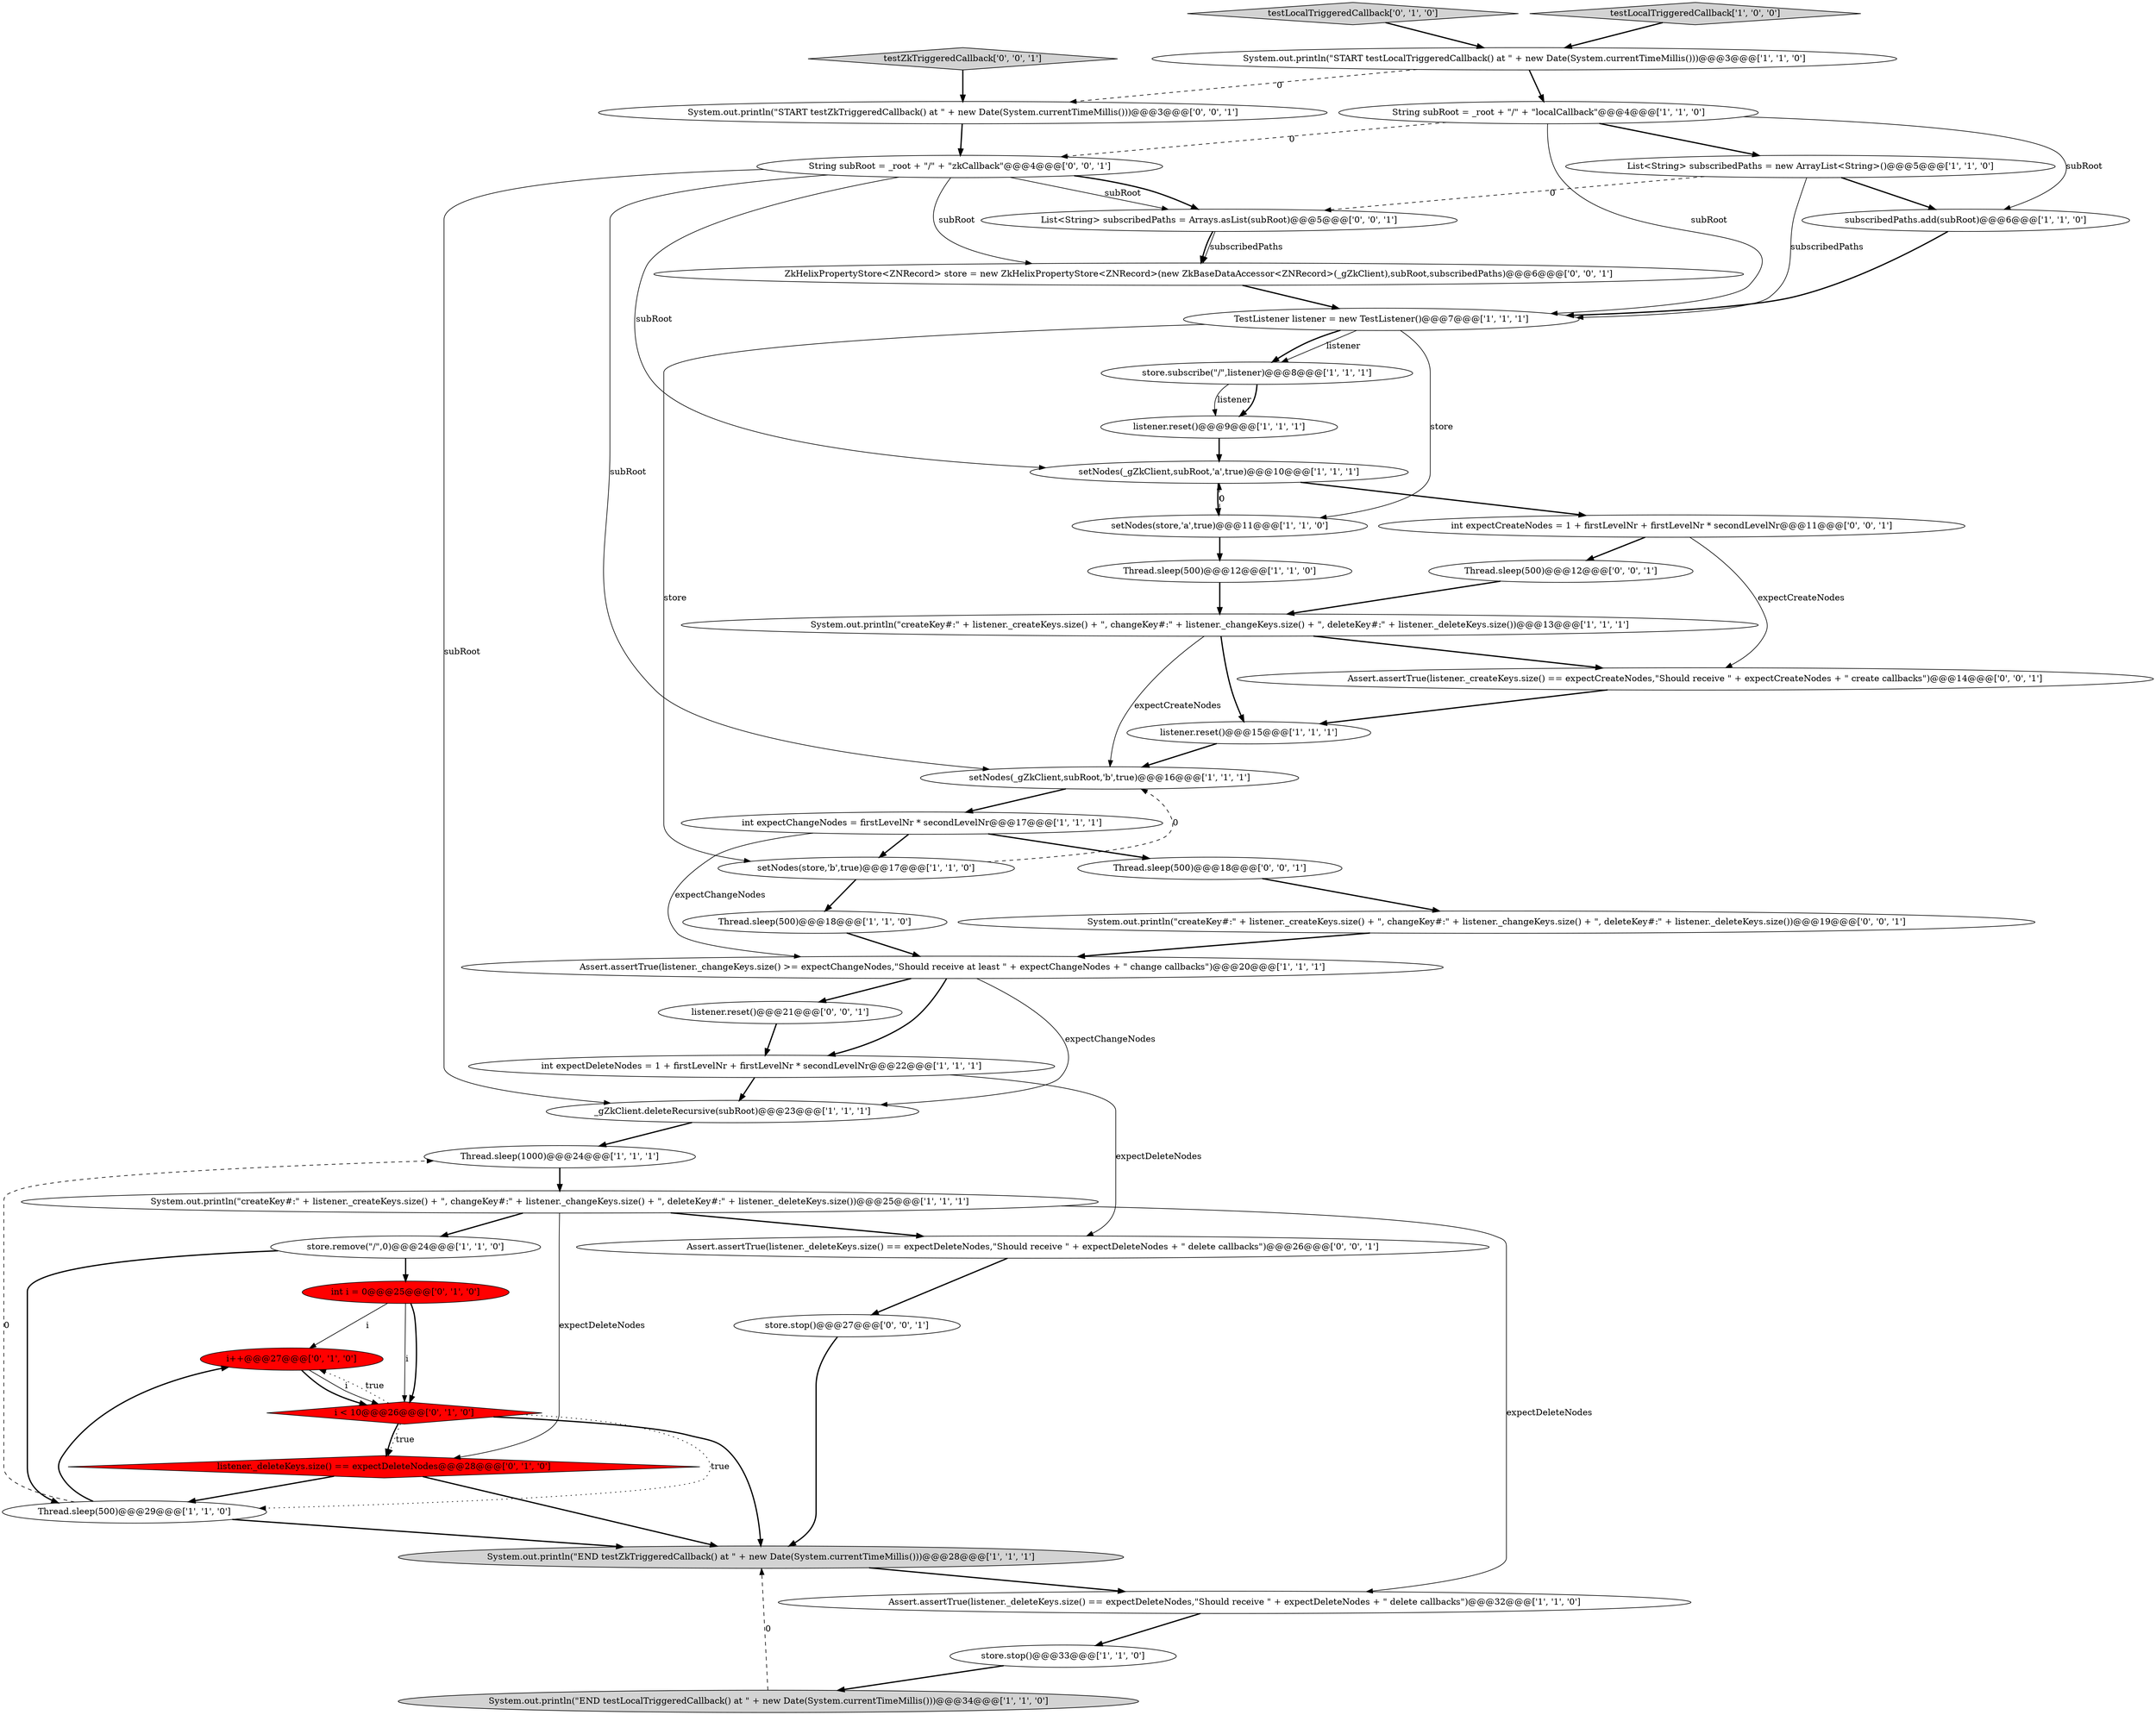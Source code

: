 digraph {
35 [style = filled, label = "int expectCreateNodes = 1 + firstLevelNr + firstLevelNr * secondLevelNr@@@11@@@['0', '0', '1']", fillcolor = white, shape = ellipse image = "AAA0AAABBB3BBB"];
30 [style = filled, label = "testLocalTriggeredCallback['0', '1', '0']", fillcolor = lightgray, shape = diamond image = "AAA0AAABBB2BBB"];
34 [style = filled, label = "testZkTriggeredCallback['0', '0', '1']", fillcolor = lightgray, shape = diamond image = "AAA0AAABBB3BBB"];
14 [style = filled, label = "Thread.sleep(1000)@@@24@@@['1', '1', '1']", fillcolor = white, shape = ellipse image = "AAA0AAABBB1BBB"];
2 [style = filled, label = "listener.reset()@@@15@@@['1', '1', '1']", fillcolor = white, shape = ellipse image = "AAA0AAABBB1BBB"];
21 [style = filled, label = "store.remove(\"/\",0)@@@24@@@['1', '1', '0']", fillcolor = white, shape = ellipse image = "AAA0AAABBB1BBB"];
28 [style = filled, label = "listener._deleteKeys.size() == expectDeleteNodes@@@28@@@['0', '1', '0']", fillcolor = red, shape = diamond image = "AAA1AAABBB2BBB"];
6 [style = filled, label = "System.out.println(\"END testLocalTriggeredCallback() at \" + new Date(System.currentTimeMillis()))@@@34@@@['1', '1', '0']", fillcolor = lightgray, shape = ellipse image = "AAA0AAABBB1BBB"];
1 [style = filled, label = "setNodes(_gZkClient,subRoot,'a',true)@@@10@@@['1', '1', '1']", fillcolor = white, shape = ellipse image = "AAA0AAABBB1BBB"];
24 [style = filled, label = "Thread.sleep(500)@@@18@@@['1', '1', '0']", fillcolor = white, shape = ellipse image = "AAA0AAABBB1BBB"];
40 [style = filled, label = "store.stop()@@@27@@@['0', '0', '1']", fillcolor = white, shape = ellipse image = "AAA0AAABBB3BBB"];
20 [style = filled, label = "System.out.println(\"createKey#:\" + listener._createKeys.size() + \", changeKey#:\" + listener._changeKeys.size() + \", deleteKey#:\" + listener._deleteKeys.size())@@@13@@@['1', '1', '1']", fillcolor = white, shape = ellipse image = "AAA0AAABBB1BBB"];
3 [style = filled, label = "listener.reset()@@@9@@@['1', '1', '1']", fillcolor = white, shape = ellipse image = "AAA0AAABBB1BBB"];
31 [style = filled, label = "int i = 0@@@25@@@['0', '1', '0']", fillcolor = red, shape = ellipse image = "AAA1AAABBB2BBB"];
25 [style = filled, label = "testLocalTriggeredCallback['1', '0', '0']", fillcolor = lightgray, shape = diamond image = "AAA0AAABBB1BBB"];
42 [style = filled, label = "listener.reset()@@@21@@@['0', '0', '1']", fillcolor = white, shape = ellipse image = "AAA0AAABBB3BBB"];
23 [style = filled, label = "store.subscribe(\"/\",listener)@@@8@@@['1', '1', '1']", fillcolor = white, shape = ellipse image = "AAA0AAABBB1BBB"];
44 [style = filled, label = "Assert.assertTrue(listener._deleteKeys.size() == expectDeleteNodes,\"Should receive \" + expectDeleteNodes + \" delete callbacks\")@@@26@@@['0', '0', '1']", fillcolor = white, shape = ellipse image = "AAA0AAABBB3BBB"];
29 [style = filled, label = "i++@@@27@@@['0', '1', '0']", fillcolor = red, shape = ellipse image = "AAA1AAABBB2BBB"];
7 [style = filled, label = "System.out.println(\"END testZkTriggeredCallback() at \" + new Date(System.currentTimeMillis()))@@@28@@@['1', '1', '1']", fillcolor = lightgray, shape = ellipse image = "AAA0AAABBB1BBB"];
8 [style = filled, label = "_gZkClient.deleteRecursive(subRoot)@@@23@@@['1', '1', '1']", fillcolor = white, shape = ellipse image = "AAA0AAABBB1BBB"];
4 [style = filled, label = "int expectDeleteNodes = 1 + firstLevelNr + firstLevelNr * secondLevelNr@@@22@@@['1', '1', '1']", fillcolor = white, shape = ellipse image = "AAA0AAABBB1BBB"];
15 [style = filled, label = "subscribedPaths.add(subRoot)@@@6@@@['1', '1', '0']", fillcolor = white, shape = ellipse image = "AAA0AAABBB1BBB"];
18 [style = filled, label = "Thread.sleep(500)@@@12@@@['1', '1', '0']", fillcolor = white, shape = ellipse image = "AAA0AAABBB1BBB"];
11 [style = filled, label = "List<String> subscribedPaths = new ArrayList<String>()@@@5@@@['1', '1', '0']", fillcolor = white, shape = ellipse image = "AAA0AAABBB1BBB"];
16 [style = filled, label = "store.stop()@@@33@@@['1', '1', '0']", fillcolor = white, shape = ellipse image = "AAA0AAABBB1BBB"];
39 [style = filled, label = "Thread.sleep(500)@@@18@@@['0', '0', '1']", fillcolor = white, shape = ellipse image = "AAA0AAABBB3BBB"];
19 [style = filled, label = "System.out.println(\"createKey#:\" + listener._createKeys.size() + \", changeKey#:\" + listener._changeKeys.size() + \", deleteKey#:\" + listener._deleteKeys.size())@@@25@@@['1', '1', '1']", fillcolor = white, shape = ellipse image = "AAA0AAABBB1BBB"];
37 [style = filled, label = "ZkHelixPropertyStore<ZNRecord> store = new ZkHelixPropertyStore<ZNRecord>(new ZkBaseDataAccessor<ZNRecord>(_gZkClient),subRoot,subscribedPaths)@@@6@@@['0', '0', '1']", fillcolor = white, shape = ellipse image = "AAA0AAABBB3BBB"];
43 [style = filled, label = "System.out.println(\"START testZkTriggeredCallback() at \" + new Date(System.currentTimeMillis()))@@@3@@@['0', '0', '1']", fillcolor = white, shape = ellipse image = "AAA0AAABBB3BBB"];
22 [style = filled, label = "int expectChangeNodes = firstLevelNr * secondLevelNr@@@17@@@['1', '1', '1']", fillcolor = white, shape = ellipse image = "AAA0AAABBB1BBB"];
5 [style = filled, label = "setNodes(store,'b',true)@@@17@@@['1', '1', '0']", fillcolor = white, shape = ellipse image = "AAA0AAABBB1BBB"];
32 [style = filled, label = "i < 10@@@26@@@['0', '1', '0']", fillcolor = red, shape = diamond image = "AAA1AAABBB2BBB"];
13 [style = filled, label = "String subRoot = _root + \"/\" + \"localCallback\"@@@4@@@['1', '1', '0']", fillcolor = white, shape = ellipse image = "AAA0AAABBB1BBB"];
38 [style = filled, label = "Assert.assertTrue(listener._createKeys.size() == expectCreateNodes,\"Should receive \" + expectCreateNodes + \" create callbacks\")@@@14@@@['0', '0', '1']", fillcolor = white, shape = ellipse image = "AAA0AAABBB3BBB"];
17 [style = filled, label = "Thread.sleep(500)@@@29@@@['1', '1', '0']", fillcolor = white, shape = ellipse image = "AAA0AAABBB1BBB"];
9 [style = filled, label = "Assert.assertTrue(listener._deleteKeys.size() == expectDeleteNodes,\"Should receive \" + expectDeleteNodes + \" delete callbacks\")@@@32@@@['1', '1', '0']", fillcolor = white, shape = ellipse image = "AAA0AAABBB1BBB"];
10 [style = filled, label = "setNodes(store,'a',true)@@@11@@@['1', '1', '0']", fillcolor = white, shape = ellipse image = "AAA0AAABBB1BBB"];
33 [style = filled, label = "String subRoot = _root + \"/\" + \"zkCallback\"@@@4@@@['0', '0', '1']", fillcolor = white, shape = ellipse image = "AAA0AAABBB3BBB"];
26 [style = filled, label = "TestListener listener = new TestListener()@@@7@@@['1', '1', '1']", fillcolor = white, shape = ellipse image = "AAA0AAABBB1BBB"];
41 [style = filled, label = "Thread.sleep(500)@@@12@@@['0', '0', '1']", fillcolor = white, shape = ellipse image = "AAA0AAABBB3BBB"];
12 [style = filled, label = "Assert.assertTrue(listener._changeKeys.size() >= expectChangeNodes,\"Should receive at least \" + expectChangeNodes + \" change callbacks\")@@@20@@@['1', '1', '1']", fillcolor = white, shape = ellipse image = "AAA0AAABBB1BBB"];
36 [style = filled, label = "List<String> subscribedPaths = Arrays.asList(subRoot)@@@5@@@['0', '0', '1']", fillcolor = white, shape = ellipse image = "AAA0AAABBB3BBB"];
45 [style = filled, label = "System.out.println(\"createKey#:\" + listener._createKeys.size() + \", changeKey#:\" + listener._changeKeys.size() + \", deleteKey#:\" + listener._deleteKeys.size())@@@19@@@['0', '0', '1']", fillcolor = white, shape = ellipse image = "AAA0AAABBB3BBB"];
0 [style = filled, label = "System.out.println(\"START testLocalTriggeredCallback() at \" + new Date(System.currentTimeMillis()))@@@3@@@['1', '1', '0']", fillcolor = white, shape = ellipse image = "AAA0AAABBB1BBB"];
27 [style = filled, label = "setNodes(_gZkClient,subRoot,'b',true)@@@16@@@['1', '1', '1']", fillcolor = white, shape = ellipse image = "AAA0AAABBB1BBB"];
32->28 [style = dotted, label="true"];
0->13 [style = bold, label=""];
35->41 [style = bold, label=""];
33->27 [style = solid, label="subRoot"];
12->42 [style = bold, label=""];
41->20 [style = bold, label=""];
22->12 [style = solid, label="expectChangeNodes"];
9->16 [style = bold, label=""];
19->44 [style = bold, label=""];
7->9 [style = bold, label=""];
10->1 [style = dashed, label="0"];
21->31 [style = bold, label=""];
20->27 [style = solid, label="expectCreateNodes"];
23->3 [style = solid, label="listener"];
4->8 [style = bold, label=""];
32->17 [style = dotted, label="true"];
26->5 [style = solid, label="store"];
33->37 [style = solid, label="subRoot"];
31->32 [style = solid, label="i"];
37->26 [style = bold, label=""];
16->6 [style = bold, label=""];
1->35 [style = bold, label=""];
23->3 [style = bold, label=""];
32->7 [style = bold, label=""];
39->45 [style = bold, label=""];
20->38 [style = bold, label=""];
11->36 [style = dashed, label="0"];
27->22 [style = bold, label=""];
13->11 [style = bold, label=""];
22->5 [style = bold, label=""];
33->36 [style = solid, label="subRoot"];
38->2 [style = bold, label=""];
11->26 [style = solid, label="subscribedPaths"];
18->20 [style = bold, label=""];
19->9 [style = solid, label="expectDeleteNodes"];
5->27 [style = dashed, label="0"];
35->38 [style = solid, label="expectCreateNodes"];
26->23 [style = solid, label="listener"];
29->32 [style = bold, label=""];
33->36 [style = bold, label=""];
26->10 [style = solid, label="store"];
2->27 [style = bold, label=""];
43->33 [style = bold, label=""];
13->33 [style = dashed, label="0"];
36->37 [style = bold, label=""];
19->28 [style = solid, label="expectDeleteNodes"];
25->0 [style = bold, label=""];
10->18 [style = bold, label=""];
24->12 [style = bold, label=""];
3->1 [style = bold, label=""];
6->7 [style = dashed, label="0"];
31->32 [style = bold, label=""];
8->14 [style = bold, label=""];
14->19 [style = bold, label=""];
0->43 [style = dashed, label="0"];
42->4 [style = bold, label=""];
5->24 [style = bold, label=""];
28->17 [style = bold, label=""];
22->39 [style = bold, label=""];
30->0 [style = bold, label=""];
13->15 [style = solid, label="subRoot"];
32->29 [style = dotted, label="true"];
33->8 [style = solid, label="subRoot"];
34->43 [style = bold, label=""];
19->21 [style = bold, label=""];
29->32 [style = solid, label="i"];
28->7 [style = bold, label=""];
44->40 [style = bold, label=""];
36->37 [style = solid, label="subscribedPaths"];
17->14 [style = dashed, label="0"];
31->29 [style = solid, label="i"];
11->15 [style = bold, label=""];
15->26 [style = bold, label=""];
45->12 [style = bold, label=""];
20->2 [style = bold, label=""];
17->7 [style = bold, label=""];
13->26 [style = solid, label="subRoot"];
12->8 [style = solid, label="expectChangeNodes"];
40->7 [style = bold, label=""];
12->4 [style = bold, label=""];
26->23 [style = bold, label=""];
4->44 [style = solid, label="expectDeleteNodes"];
17->29 [style = bold, label=""];
1->10 [style = bold, label=""];
32->28 [style = bold, label=""];
21->17 [style = bold, label=""];
33->1 [style = solid, label="subRoot"];
}
